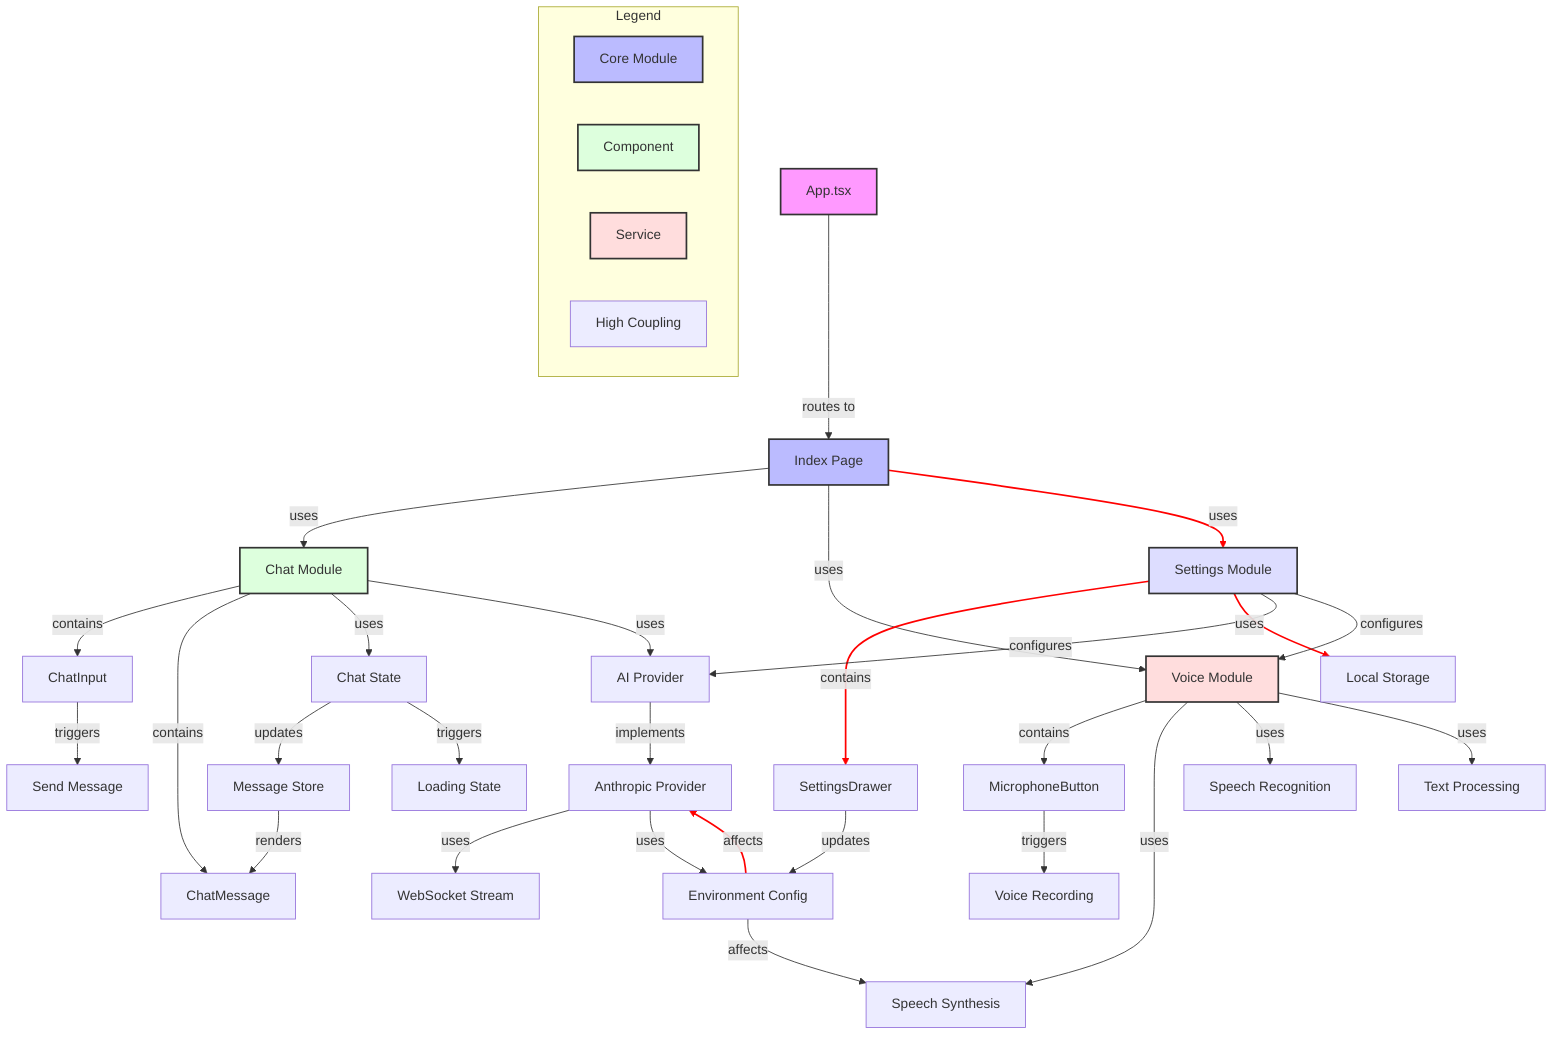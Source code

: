 graph TD
    %% Core Application Flow
    App[App.tsx] -->|routes to| Index[Index Page]
    Index -->|uses| Chat[Chat Module]
    Index -->|uses| Voice[Voice Module]
    Index -->|uses| Settings[Settings Module]

    %% Chat Module Structure
    Chat -->|contains| CI[ChatInput]
    Chat -->|contains| CM[ChatMessage]
    Chat -->|uses| CS[Chat State]
    Chat -->|uses| CAI[AI Provider]
    
    %% Voice Module Structure
    Voice -->|contains| MB[MicrophoneButton]
    Voice -->|uses| SS[Speech Synthesis]
    Voice -->|uses| SR[Speech Recognition]
    Voice -->|uses| TP[Text Processing]

    %% Settings Module Structure
    Settings -->|contains| SD[SettingsDrawer]
    Settings -->|uses| Storage[Local Storage]
    Settings -->|configures| CAI
    Settings -->|configures| Voice

    %% AI Provider Implementation
    CAI -->|implements| AP[Anthropic Provider]
    AP -->|uses| WS[WebSocket Stream]
    AP -->|uses| Config[Environment Config]

    %% State Management
    CS -->|updates| Messages[Message Store]
    CS -->|triggers| Loading[Loading State]

    %% UI Components
    CI -->|triggers| Send[Send Message]
    MB -->|triggers| Record[Voice Recording]
    SD -->|updates| Config

    %% Cross-cutting Concerns
    Config -->|affects| AP
    Config -->|affects| SS
    Messages -->|renders| CM

    %% Component Styling
    style App fill:#f9f,stroke:#333,stroke-width:2px
    style Index fill:#bbf,stroke:#333,stroke-width:2px
    style Chat fill:#dfd,stroke:#333,stroke-width:2px
    style Voice fill:#fdd,stroke:#333,stroke-width:2px
    style Settings fill:#ddf,stroke:#333,stroke-width:2px
    
    %% Coupling Indicators
    linkStyle 3 stroke:#f00,stroke-width:2px
    linkStyle 12 stroke:#f00,stroke-width:2px
    linkStyle 13 stroke:#f00,stroke-width:2px

    %% Legend
    subgraph Legend
        L1[Core Module]
        L2[Component]
        L3[Service]
        L4[High Coupling]
    end

    style L1 fill:#bbf,stroke:#333,stroke-width:2px
    style L2 fill:#dfd,stroke:#333,stroke-width:2px
    style L3 fill:#fdd,stroke:#333,stroke-width:2px
    linkStyle 24 stroke:#f00,stroke-width:2px